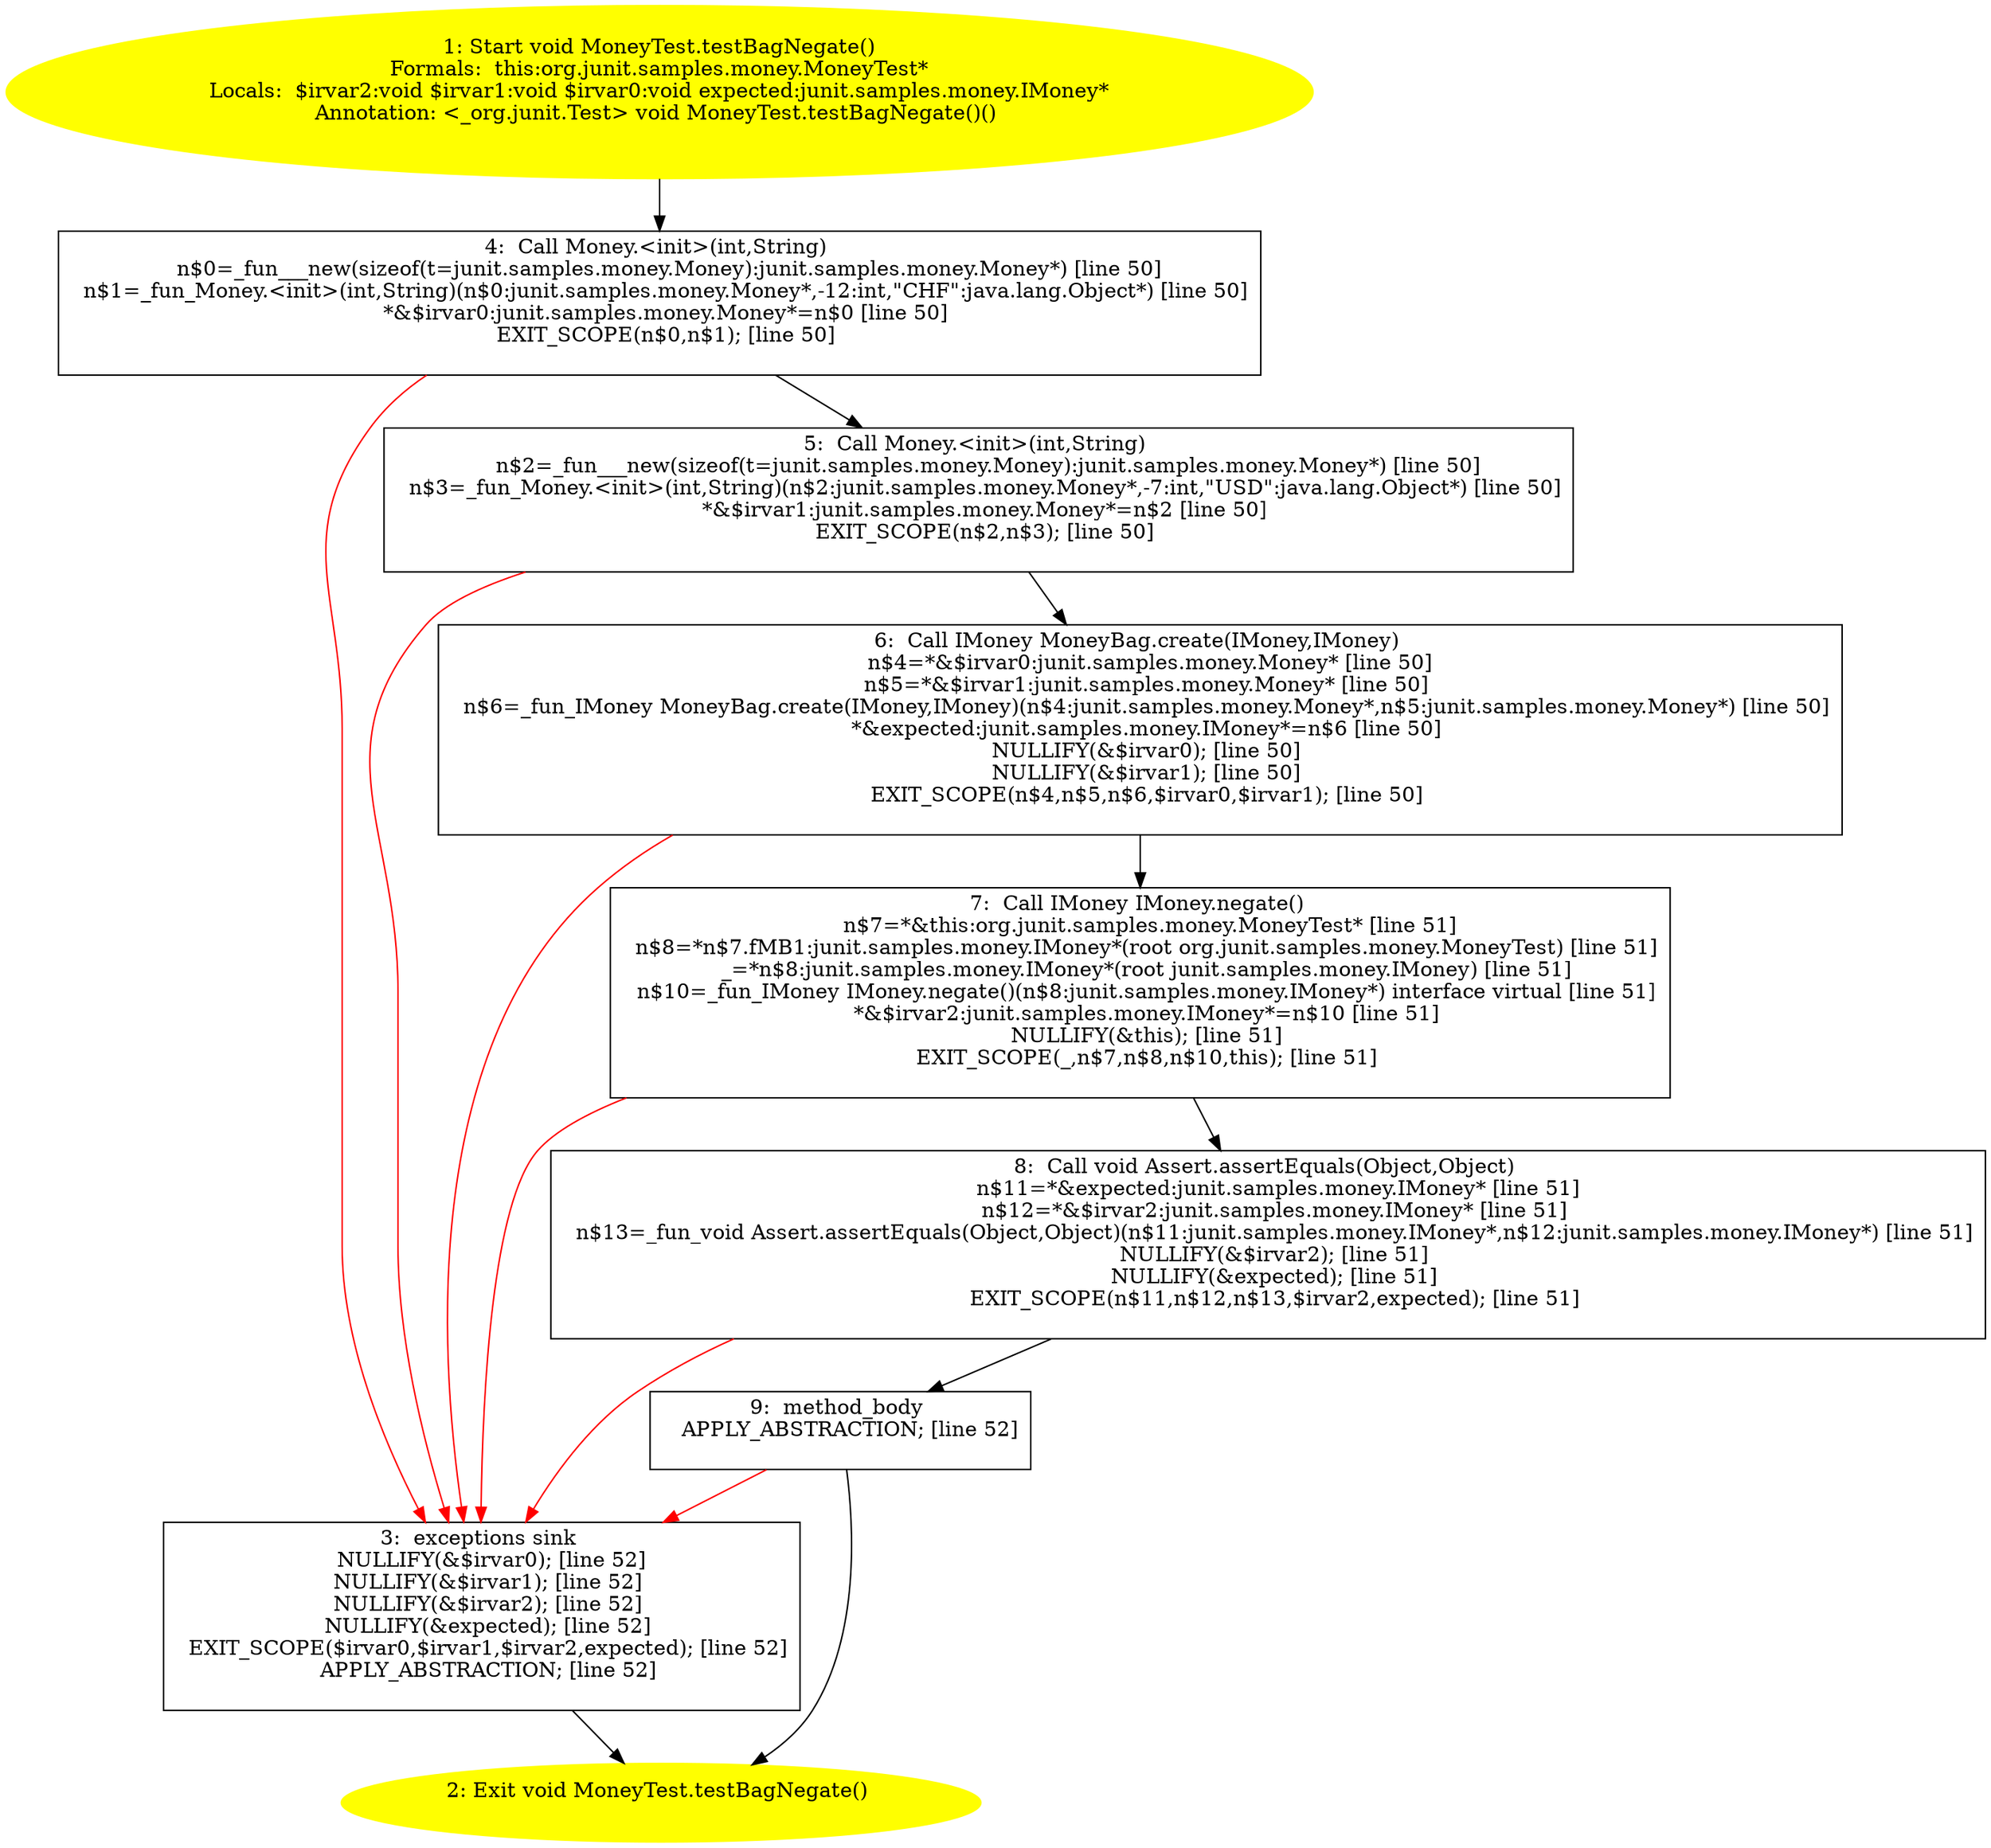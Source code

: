 /* @generated */
digraph cfg {
"org.junit.samples.money.MoneyTest.testBagNegate():void.3a33e650531a1c5b8c97c470c5ff4f3e_1" [label="1: Start void MoneyTest.testBagNegate()\nFormals:  this:org.junit.samples.money.MoneyTest*\nLocals:  $irvar2:void $irvar1:void $irvar0:void expected:junit.samples.money.IMoney*\nAnnotation: <_org.junit.Test> void MoneyTest.testBagNegate()() \n  " color=yellow style=filled]
	

	 "org.junit.samples.money.MoneyTest.testBagNegate():void.3a33e650531a1c5b8c97c470c5ff4f3e_1" -> "org.junit.samples.money.MoneyTest.testBagNegate():void.3a33e650531a1c5b8c97c470c5ff4f3e_4" ;
"org.junit.samples.money.MoneyTest.testBagNegate():void.3a33e650531a1c5b8c97c470c5ff4f3e_2" [label="2: Exit void MoneyTest.testBagNegate() \n  " color=yellow style=filled]
	

"org.junit.samples.money.MoneyTest.testBagNegate():void.3a33e650531a1c5b8c97c470c5ff4f3e_3" [label="3:  exceptions sink \n   NULLIFY(&$irvar0); [line 52]\n  NULLIFY(&$irvar1); [line 52]\n  NULLIFY(&$irvar2); [line 52]\n  NULLIFY(&expected); [line 52]\n  EXIT_SCOPE($irvar0,$irvar1,$irvar2,expected); [line 52]\n  APPLY_ABSTRACTION; [line 52]\n " shape="box"]
	

	 "org.junit.samples.money.MoneyTest.testBagNegate():void.3a33e650531a1c5b8c97c470c5ff4f3e_3" -> "org.junit.samples.money.MoneyTest.testBagNegate():void.3a33e650531a1c5b8c97c470c5ff4f3e_2" ;
"org.junit.samples.money.MoneyTest.testBagNegate():void.3a33e650531a1c5b8c97c470c5ff4f3e_4" [label="4:  Call Money.<init>(int,String) \n   n$0=_fun___new(sizeof(t=junit.samples.money.Money):junit.samples.money.Money*) [line 50]\n  n$1=_fun_Money.<init>(int,String)(n$0:junit.samples.money.Money*,-12:int,\"CHF\":java.lang.Object*) [line 50]\n  *&$irvar0:junit.samples.money.Money*=n$0 [line 50]\n  EXIT_SCOPE(n$0,n$1); [line 50]\n " shape="box"]
	

	 "org.junit.samples.money.MoneyTest.testBagNegate():void.3a33e650531a1c5b8c97c470c5ff4f3e_4" -> "org.junit.samples.money.MoneyTest.testBagNegate():void.3a33e650531a1c5b8c97c470c5ff4f3e_5" ;
	 "org.junit.samples.money.MoneyTest.testBagNegate():void.3a33e650531a1c5b8c97c470c5ff4f3e_4" -> "org.junit.samples.money.MoneyTest.testBagNegate():void.3a33e650531a1c5b8c97c470c5ff4f3e_3" [color="red" ];
"org.junit.samples.money.MoneyTest.testBagNegate():void.3a33e650531a1c5b8c97c470c5ff4f3e_5" [label="5:  Call Money.<init>(int,String) \n   n$2=_fun___new(sizeof(t=junit.samples.money.Money):junit.samples.money.Money*) [line 50]\n  n$3=_fun_Money.<init>(int,String)(n$2:junit.samples.money.Money*,-7:int,\"USD\":java.lang.Object*) [line 50]\n  *&$irvar1:junit.samples.money.Money*=n$2 [line 50]\n  EXIT_SCOPE(n$2,n$3); [line 50]\n " shape="box"]
	

	 "org.junit.samples.money.MoneyTest.testBagNegate():void.3a33e650531a1c5b8c97c470c5ff4f3e_5" -> "org.junit.samples.money.MoneyTest.testBagNegate():void.3a33e650531a1c5b8c97c470c5ff4f3e_6" ;
	 "org.junit.samples.money.MoneyTest.testBagNegate():void.3a33e650531a1c5b8c97c470c5ff4f3e_5" -> "org.junit.samples.money.MoneyTest.testBagNegate():void.3a33e650531a1c5b8c97c470c5ff4f3e_3" [color="red" ];
"org.junit.samples.money.MoneyTest.testBagNegate():void.3a33e650531a1c5b8c97c470c5ff4f3e_6" [label="6:  Call IMoney MoneyBag.create(IMoney,IMoney) \n   n$4=*&$irvar0:junit.samples.money.Money* [line 50]\n  n$5=*&$irvar1:junit.samples.money.Money* [line 50]\n  n$6=_fun_IMoney MoneyBag.create(IMoney,IMoney)(n$4:junit.samples.money.Money*,n$5:junit.samples.money.Money*) [line 50]\n  *&expected:junit.samples.money.IMoney*=n$6 [line 50]\n  NULLIFY(&$irvar0); [line 50]\n  NULLIFY(&$irvar1); [line 50]\n  EXIT_SCOPE(n$4,n$5,n$6,$irvar0,$irvar1); [line 50]\n " shape="box"]
	

	 "org.junit.samples.money.MoneyTest.testBagNegate():void.3a33e650531a1c5b8c97c470c5ff4f3e_6" -> "org.junit.samples.money.MoneyTest.testBagNegate():void.3a33e650531a1c5b8c97c470c5ff4f3e_7" ;
	 "org.junit.samples.money.MoneyTest.testBagNegate():void.3a33e650531a1c5b8c97c470c5ff4f3e_6" -> "org.junit.samples.money.MoneyTest.testBagNegate():void.3a33e650531a1c5b8c97c470c5ff4f3e_3" [color="red" ];
"org.junit.samples.money.MoneyTest.testBagNegate():void.3a33e650531a1c5b8c97c470c5ff4f3e_7" [label="7:  Call IMoney IMoney.negate() \n   n$7=*&this:org.junit.samples.money.MoneyTest* [line 51]\n  n$8=*n$7.fMB1:junit.samples.money.IMoney*(root org.junit.samples.money.MoneyTest) [line 51]\n  _=*n$8:junit.samples.money.IMoney*(root junit.samples.money.IMoney) [line 51]\n  n$10=_fun_IMoney IMoney.negate()(n$8:junit.samples.money.IMoney*) interface virtual [line 51]\n  *&$irvar2:junit.samples.money.IMoney*=n$10 [line 51]\n  NULLIFY(&this); [line 51]\n  EXIT_SCOPE(_,n$7,n$8,n$10,this); [line 51]\n " shape="box"]
	

	 "org.junit.samples.money.MoneyTest.testBagNegate():void.3a33e650531a1c5b8c97c470c5ff4f3e_7" -> "org.junit.samples.money.MoneyTest.testBagNegate():void.3a33e650531a1c5b8c97c470c5ff4f3e_8" ;
	 "org.junit.samples.money.MoneyTest.testBagNegate():void.3a33e650531a1c5b8c97c470c5ff4f3e_7" -> "org.junit.samples.money.MoneyTest.testBagNegate():void.3a33e650531a1c5b8c97c470c5ff4f3e_3" [color="red" ];
"org.junit.samples.money.MoneyTest.testBagNegate():void.3a33e650531a1c5b8c97c470c5ff4f3e_8" [label="8:  Call void Assert.assertEquals(Object,Object) \n   n$11=*&expected:junit.samples.money.IMoney* [line 51]\n  n$12=*&$irvar2:junit.samples.money.IMoney* [line 51]\n  n$13=_fun_void Assert.assertEquals(Object,Object)(n$11:junit.samples.money.IMoney*,n$12:junit.samples.money.IMoney*) [line 51]\n  NULLIFY(&$irvar2); [line 51]\n  NULLIFY(&expected); [line 51]\n  EXIT_SCOPE(n$11,n$12,n$13,$irvar2,expected); [line 51]\n " shape="box"]
	

	 "org.junit.samples.money.MoneyTest.testBagNegate():void.3a33e650531a1c5b8c97c470c5ff4f3e_8" -> "org.junit.samples.money.MoneyTest.testBagNegate():void.3a33e650531a1c5b8c97c470c5ff4f3e_9" ;
	 "org.junit.samples.money.MoneyTest.testBagNegate():void.3a33e650531a1c5b8c97c470c5ff4f3e_8" -> "org.junit.samples.money.MoneyTest.testBagNegate():void.3a33e650531a1c5b8c97c470c5ff4f3e_3" [color="red" ];
"org.junit.samples.money.MoneyTest.testBagNegate():void.3a33e650531a1c5b8c97c470c5ff4f3e_9" [label="9:  method_body \n   APPLY_ABSTRACTION; [line 52]\n " shape="box"]
	

	 "org.junit.samples.money.MoneyTest.testBagNegate():void.3a33e650531a1c5b8c97c470c5ff4f3e_9" -> "org.junit.samples.money.MoneyTest.testBagNegate():void.3a33e650531a1c5b8c97c470c5ff4f3e_2" ;
	 "org.junit.samples.money.MoneyTest.testBagNegate():void.3a33e650531a1c5b8c97c470c5ff4f3e_9" -> "org.junit.samples.money.MoneyTest.testBagNegate():void.3a33e650531a1c5b8c97c470c5ff4f3e_3" [color="red" ];
}
